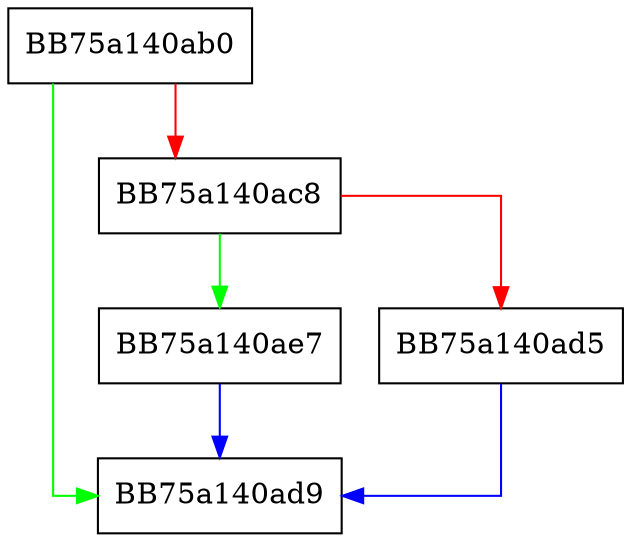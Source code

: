 digraph GetCmdlineFlags {
  node [shape="box"];
  graph [splines=ortho];
  BB75a140ab0 -> BB75a140ad9 [color="green"];
  BB75a140ab0 -> BB75a140ac8 [color="red"];
  BB75a140ac8 -> BB75a140ae7 [color="green"];
  BB75a140ac8 -> BB75a140ad5 [color="red"];
  BB75a140ad5 -> BB75a140ad9 [color="blue"];
  BB75a140ae7 -> BB75a140ad9 [color="blue"];
}